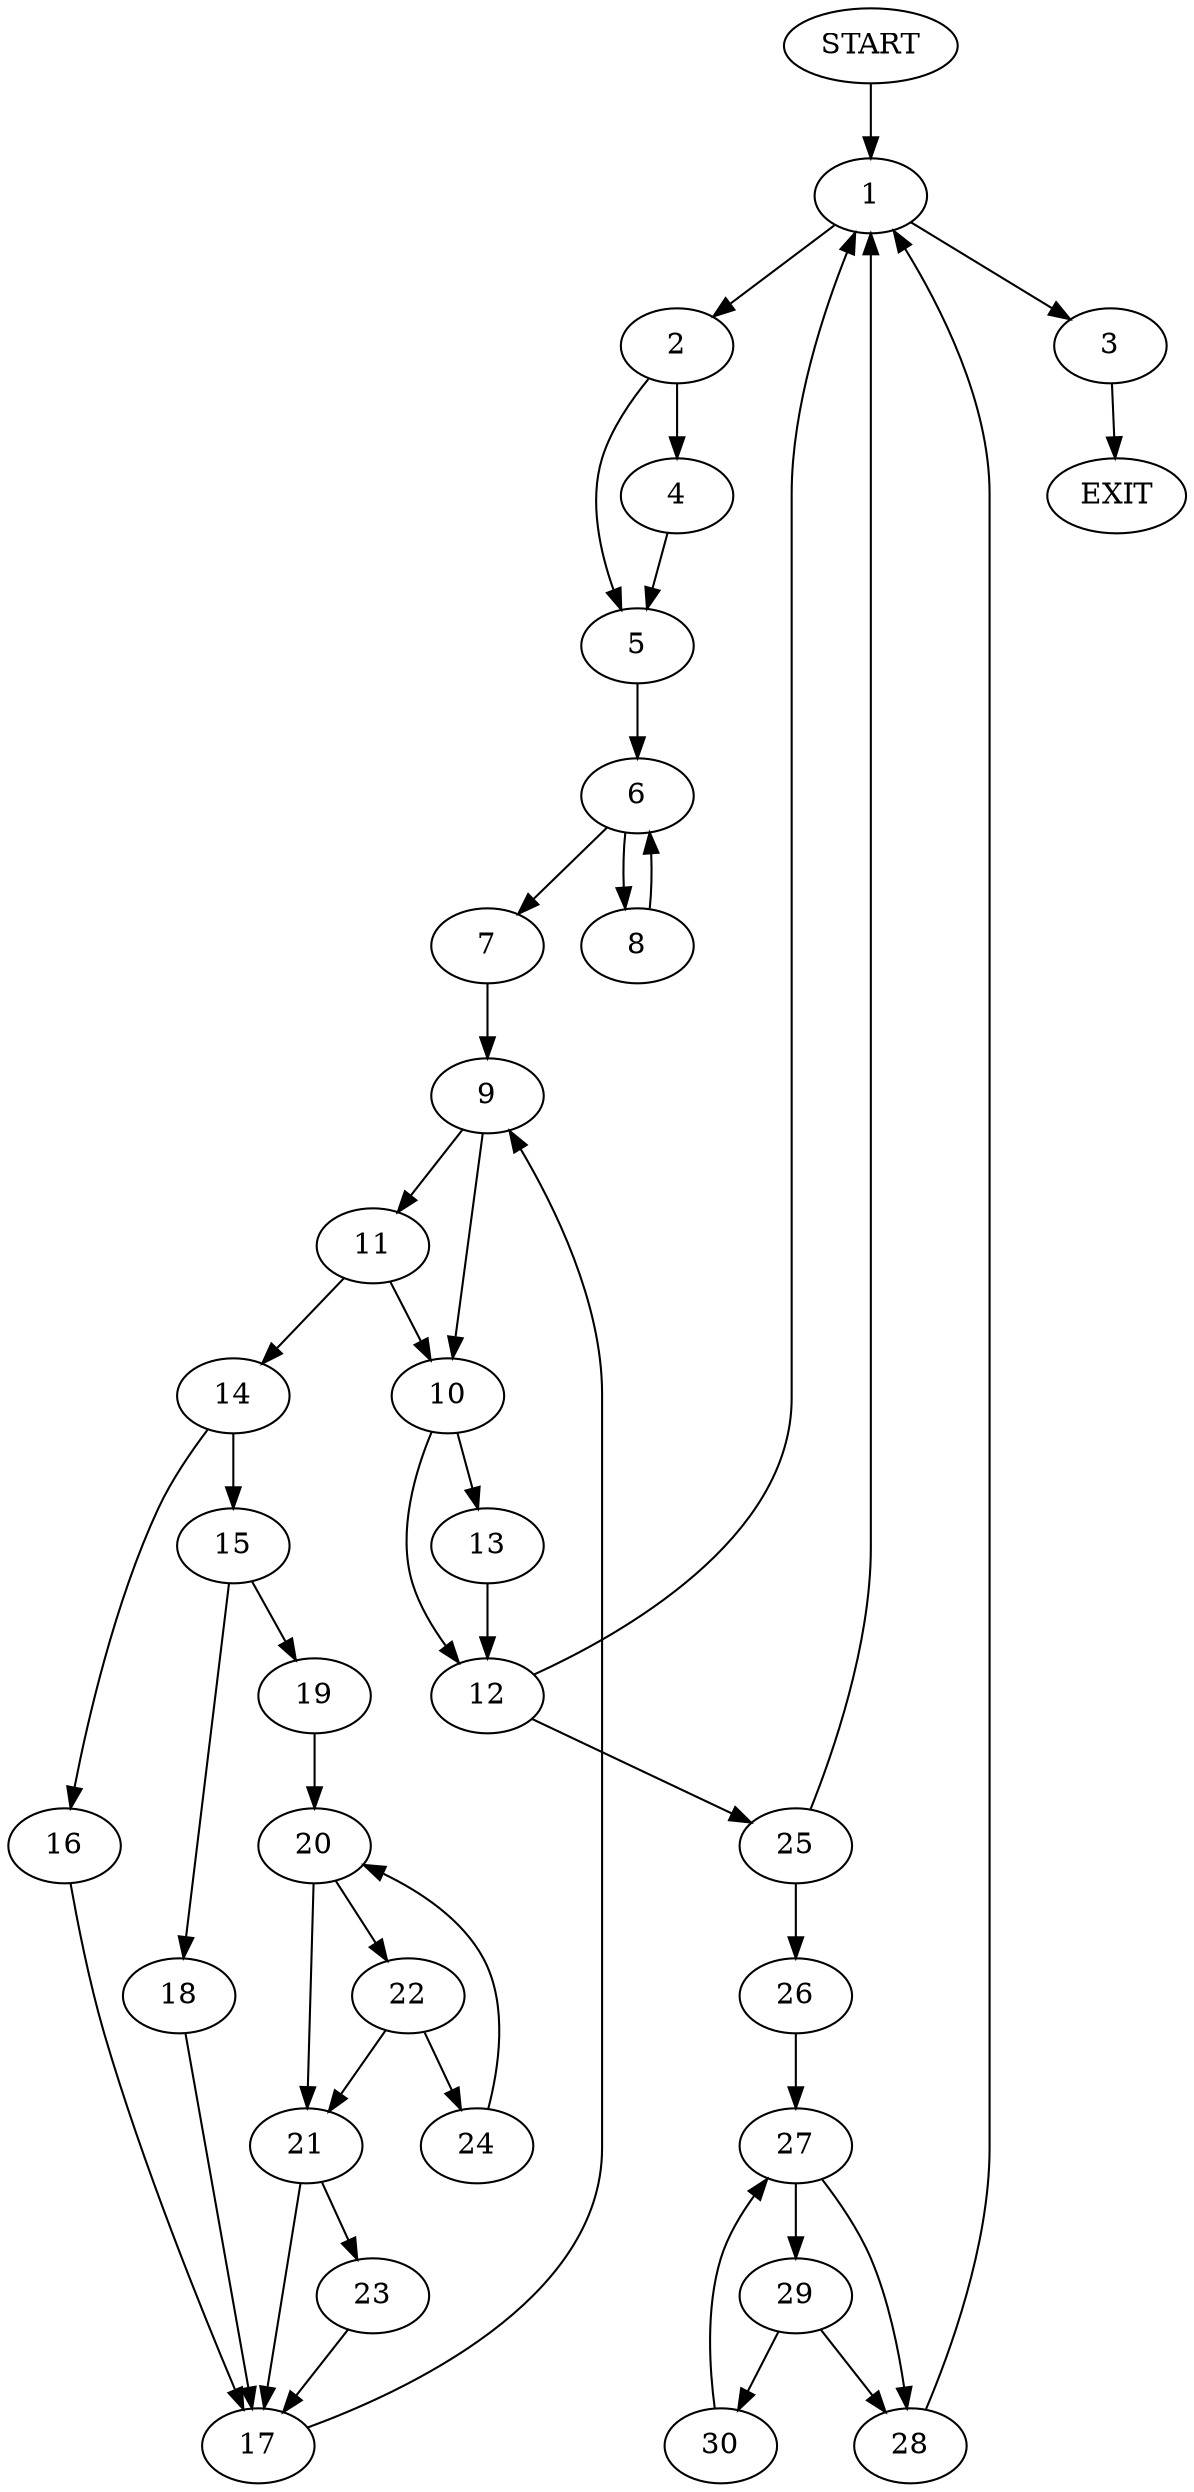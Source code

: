 digraph {
0 [label="START"]
31 [label="EXIT"]
0 -> 1
1 -> 2
1 -> 3
2 -> 4
2 -> 5
3 -> 31
5 -> 6
4 -> 5
6 -> 7
6 -> 8
8 -> 6
7 -> 9
9 -> 10
9 -> 11
10 -> 12
10 -> 13
11 -> 10
11 -> 14
14 -> 15
14 -> 16
16 -> 17
15 -> 18
15 -> 19
17 -> 9
18 -> 17
19 -> 20
20 -> 21
20 -> 22
21 -> 17
21 -> 23
22 -> 21
22 -> 24
24 -> 20
23 -> 17
13 -> 12
12 -> 1
12 -> 25
25 -> 26
25 -> 1
26 -> 27
27 -> 28
27 -> 29
29 -> 28
29 -> 30
28 -> 1
30 -> 27
}
